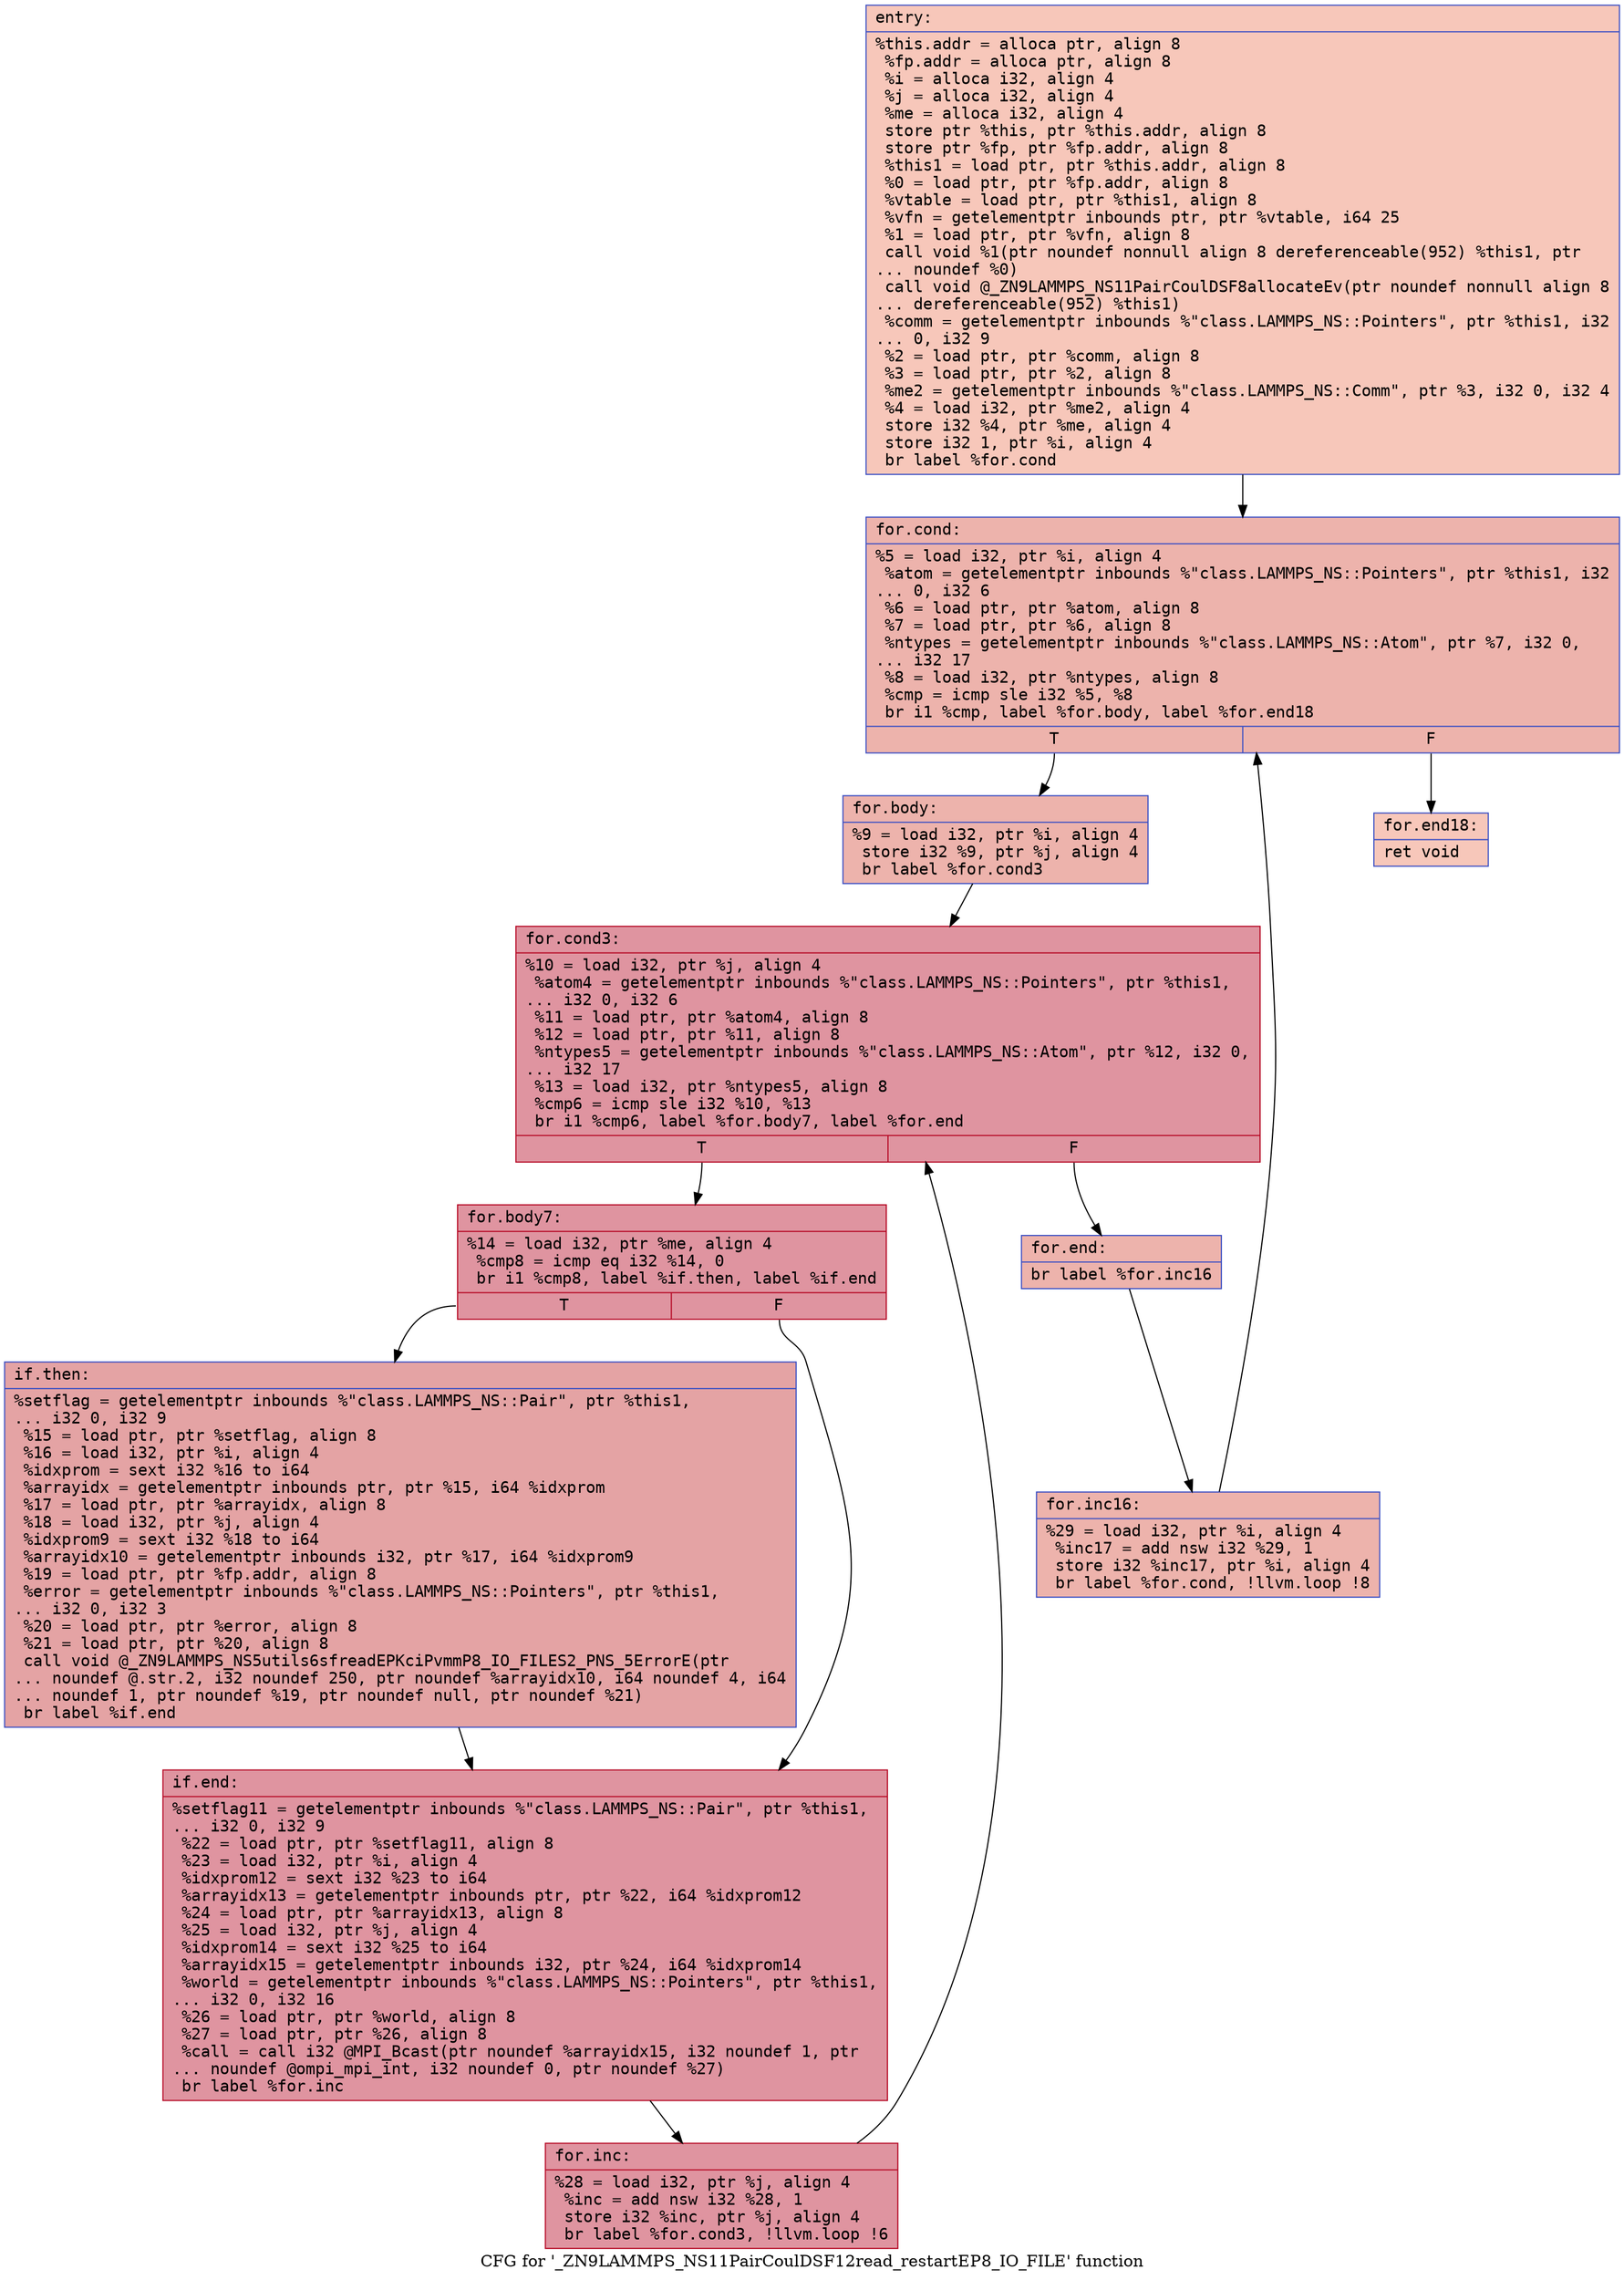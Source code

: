 digraph "CFG for '_ZN9LAMMPS_NS11PairCoulDSF12read_restartEP8_IO_FILE' function" {
	label="CFG for '_ZN9LAMMPS_NS11PairCoulDSF12read_restartEP8_IO_FILE' function";

	Node0x56228221e6b0 [shape=record,color="#3d50c3ff", style=filled, fillcolor="#ec7f6370" fontname="Courier",label="{entry:\l|  %this.addr = alloca ptr, align 8\l  %fp.addr = alloca ptr, align 8\l  %i = alloca i32, align 4\l  %j = alloca i32, align 4\l  %me = alloca i32, align 4\l  store ptr %this, ptr %this.addr, align 8\l  store ptr %fp, ptr %fp.addr, align 8\l  %this1 = load ptr, ptr %this.addr, align 8\l  %0 = load ptr, ptr %fp.addr, align 8\l  %vtable = load ptr, ptr %this1, align 8\l  %vfn = getelementptr inbounds ptr, ptr %vtable, i64 25\l  %1 = load ptr, ptr %vfn, align 8\l  call void %1(ptr noundef nonnull align 8 dereferenceable(952) %this1, ptr\l... noundef %0)\l  call void @_ZN9LAMMPS_NS11PairCoulDSF8allocateEv(ptr noundef nonnull align 8\l... dereferenceable(952) %this1)\l  %comm = getelementptr inbounds %\"class.LAMMPS_NS::Pointers\", ptr %this1, i32\l... 0, i32 9\l  %2 = load ptr, ptr %comm, align 8\l  %3 = load ptr, ptr %2, align 8\l  %me2 = getelementptr inbounds %\"class.LAMMPS_NS::Comm\", ptr %3, i32 0, i32 4\l  %4 = load i32, ptr %me2, align 4\l  store i32 %4, ptr %me, align 4\l  store i32 1, ptr %i, align 4\l  br label %for.cond\l}"];
	Node0x56228221e6b0 -> Node0x56228221f600[tooltip="entry -> for.cond\nProbability 100.00%" ];
	Node0x56228221f600 [shape=record,color="#3d50c3ff", style=filled, fillcolor="#d6524470" fontname="Courier",label="{for.cond:\l|  %5 = load i32, ptr %i, align 4\l  %atom = getelementptr inbounds %\"class.LAMMPS_NS::Pointers\", ptr %this1, i32\l... 0, i32 6\l  %6 = load ptr, ptr %atom, align 8\l  %7 = load ptr, ptr %6, align 8\l  %ntypes = getelementptr inbounds %\"class.LAMMPS_NS::Atom\", ptr %7, i32 0,\l... i32 17\l  %8 = load i32, ptr %ntypes, align 8\l  %cmp = icmp sle i32 %5, %8\l  br i1 %cmp, label %for.body, label %for.end18\l|{<s0>T|<s1>F}}"];
	Node0x56228221f600:s0 -> Node0x56228221fb30[tooltip="for.cond -> for.body\nProbability 96.88%" ];
	Node0x56228221f600:s1 -> Node0x56228221fb80[tooltip="for.cond -> for.end18\nProbability 3.12%" ];
	Node0x56228221fb30 [shape=record,color="#3d50c3ff", style=filled, fillcolor="#d6524470" fontname="Courier",label="{for.body:\l|  %9 = load i32, ptr %i, align 4\l  store i32 %9, ptr %j, align 4\l  br label %for.cond3\l}"];
	Node0x56228221fb30 -> Node0x56228221fdd0[tooltip="for.body -> for.cond3\nProbability 100.00%" ];
	Node0x56228221fdd0 [shape=record,color="#b70d28ff", style=filled, fillcolor="#b70d2870" fontname="Courier",label="{for.cond3:\l|  %10 = load i32, ptr %j, align 4\l  %atom4 = getelementptr inbounds %\"class.LAMMPS_NS::Pointers\", ptr %this1,\l... i32 0, i32 6\l  %11 = load ptr, ptr %atom4, align 8\l  %12 = load ptr, ptr %11, align 8\l  %ntypes5 = getelementptr inbounds %\"class.LAMMPS_NS::Atom\", ptr %12, i32 0,\l... i32 17\l  %13 = load i32, ptr %ntypes5, align 8\l  %cmp6 = icmp sle i32 %10, %13\l  br i1 %cmp6, label %for.body7, label %for.end\l|{<s0>T|<s1>F}}"];
	Node0x56228221fdd0:s0 -> Node0x562282220330[tooltip="for.cond3 -> for.body7\nProbability 96.88%" ];
	Node0x56228221fdd0:s1 -> Node0x5622822203b0[tooltip="for.cond3 -> for.end\nProbability 3.12%" ];
	Node0x562282220330 [shape=record,color="#b70d28ff", style=filled, fillcolor="#b70d2870" fontname="Courier",label="{for.body7:\l|  %14 = load i32, ptr %me, align 4\l  %cmp8 = icmp eq i32 %14, 0\l  br i1 %cmp8, label %if.then, label %if.end\l|{<s0>T|<s1>F}}"];
	Node0x562282220330:s0 -> Node0x56228221f3f0[tooltip="for.body7 -> if.then\nProbability 37.50%" ];
	Node0x562282220330:s1 -> Node0x5622822207f0[tooltip="for.body7 -> if.end\nProbability 62.50%" ];
	Node0x56228221f3f0 [shape=record,color="#3d50c3ff", style=filled, fillcolor="#c32e3170" fontname="Courier",label="{if.then:\l|  %setflag = getelementptr inbounds %\"class.LAMMPS_NS::Pair\", ptr %this1,\l... i32 0, i32 9\l  %15 = load ptr, ptr %setflag, align 8\l  %16 = load i32, ptr %i, align 4\l  %idxprom = sext i32 %16 to i64\l  %arrayidx = getelementptr inbounds ptr, ptr %15, i64 %idxprom\l  %17 = load ptr, ptr %arrayidx, align 8\l  %18 = load i32, ptr %j, align 4\l  %idxprom9 = sext i32 %18 to i64\l  %arrayidx10 = getelementptr inbounds i32, ptr %17, i64 %idxprom9\l  %19 = load ptr, ptr %fp.addr, align 8\l  %error = getelementptr inbounds %\"class.LAMMPS_NS::Pointers\", ptr %this1,\l... i32 0, i32 3\l  %20 = load ptr, ptr %error, align 8\l  %21 = load ptr, ptr %20, align 8\l  call void @_ZN9LAMMPS_NS5utils6sfreadEPKciPvmmP8_IO_FILES2_PNS_5ErrorE(ptr\l... noundef @.str.2, i32 noundef 250, ptr noundef %arrayidx10, i64 noundef 4, i64\l... noundef 1, ptr noundef %19, ptr noundef null, ptr noundef %21)\l  br label %if.end\l}"];
	Node0x56228221f3f0 -> Node0x5622822207f0[tooltip="if.then -> if.end\nProbability 100.00%" ];
	Node0x5622822207f0 [shape=record,color="#b70d28ff", style=filled, fillcolor="#b70d2870" fontname="Courier",label="{if.end:\l|  %setflag11 = getelementptr inbounds %\"class.LAMMPS_NS::Pair\", ptr %this1,\l... i32 0, i32 9\l  %22 = load ptr, ptr %setflag11, align 8\l  %23 = load i32, ptr %i, align 4\l  %idxprom12 = sext i32 %23 to i64\l  %arrayidx13 = getelementptr inbounds ptr, ptr %22, i64 %idxprom12\l  %24 = load ptr, ptr %arrayidx13, align 8\l  %25 = load i32, ptr %j, align 4\l  %idxprom14 = sext i32 %25 to i64\l  %arrayidx15 = getelementptr inbounds i32, ptr %24, i64 %idxprom14\l  %world = getelementptr inbounds %\"class.LAMMPS_NS::Pointers\", ptr %this1,\l... i32 0, i32 16\l  %26 = load ptr, ptr %world, align 8\l  %27 = load ptr, ptr %26, align 8\l  %call = call i32 @MPI_Bcast(ptr noundef %arrayidx15, i32 noundef 1, ptr\l... noundef @ompi_mpi_int, i32 noundef 0, ptr noundef %27)\l  br label %for.inc\l}"];
	Node0x5622822207f0 -> Node0x5622821f9a90[tooltip="if.end -> for.inc\nProbability 100.00%" ];
	Node0x5622821f9a90 [shape=record,color="#b70d28ff", style=filled, fillcolor="#b70d2870" fontname="Courier",label="{for.inc:\l|  %28 = load i32, ptr %j, align 4\l  %inc = add nsw i32 %28, 1\l  store i32 %inc, ptr %j, align 4\l  br label %for.cond3, !llvm.loop !6\l}"];
	Node0x5622821f9a90 -> Node0x56228221fdd0[tooltip="for.inc -> for.cond3\nProbability 100.00%" ];
	Node0x5622822203b0 [shape=record,color="#3d50c3ff", style=filled, fillcolor="#d6524470" fontname="Courier",label="{for.end:\l|  br label %for.inc16\l}"];
	Node0x5622822203b0 -> Node0x5622821f9e30[tooltip="for.end -> for.inc16\nProbability 100.00%" ];
	Node0x5622821f9e30 [shape=record,color="#3d50c3ff", style=filled, fillcolor="#d6524470" fontname="Courier",label="{for.inc16:\l|  %29 = load i32, ptr %i, align 4\l  %inc17 = add nsw i32 %29, 1\l  store i32 %inc17, ptr %i, align 4\l  br label %for.cond, !llvm.loop !8\l}"];
	Node0x5622821f9e30 -> Node0x56228221f600[tooltip="for.inc16 -> for.cond\nProbability 100.00%" ];
	Node0x56228221fb80 [shape=record,color="#3d50c3ff", style=filled, fillcolor="#ec7f6370" fontname="Courier",label="{for.end18:\l|  ret void\l}"];
}
